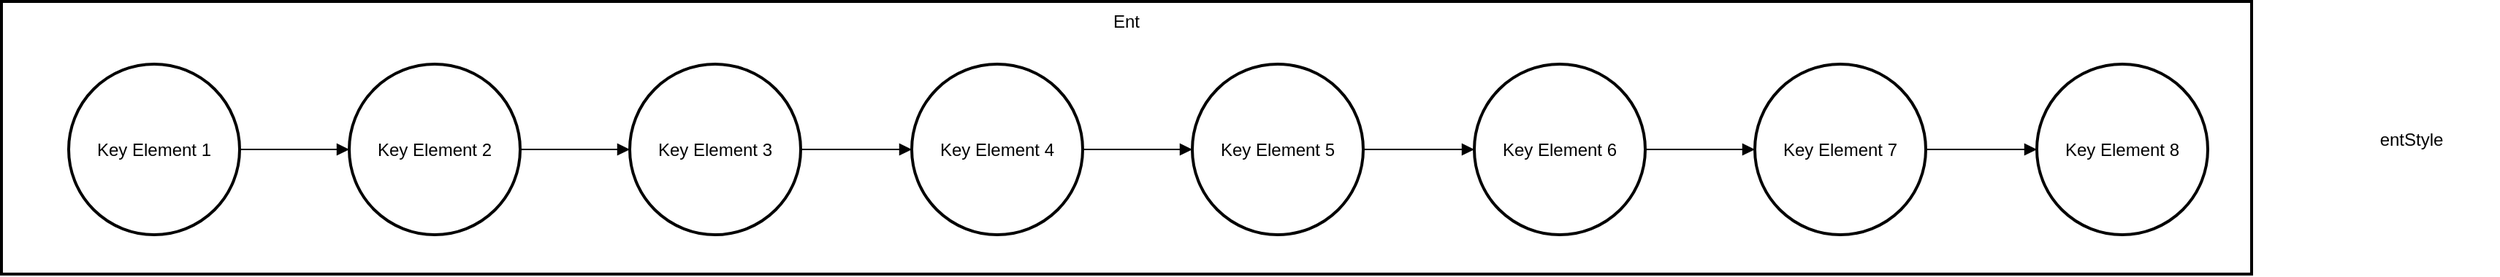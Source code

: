 <mxfile version="26.0.4">
  <diagram name="Page-1" id="adkGHpwnullXUvpxk3N-">
    <mxGraphModel>
      <root>
        <mxCell id="0" />
        <mxCell id="1" parent="0" />
        <mxCell id="2" value="Ent" style="whiteSpace=wrap;strokeWidth=2;verticalAlign=top;" vertex="1" parent="1">
          <mxGeometry x="8" y="8" width="1540" height="187" as="geometry" />
        </mxCell>
        <mxCell id="3" value="Key Element 1" style="ellipse;aspect=fixed;strokeWidth=2;whiteSpace=wrap;" vertex="1" parent="2">
          <mxGeometry x="46" y="43" width="117" height="117" as="geometry" />
        </mxCell>
        <mxCell id="4" value="Key Element 2" style="ellipse;aspect=fixed;strokeWidth=2;whiteSpace=wrap;" vertex="1" parent="2">
          <mxGeometry x="238" y="43" width="117" height="117" as="geometry" />
        </mxCell>
        <mxCell id="5" value="Key Element 3" style="ellipse;aspect=fixed;strokeWidth=2;whiteSpace=wrap;" vertex="1" parent="2">
          <mxGeometry x="430" y="43" width="117" height="117" as="geometry" />
        </mxCell>
        <mxCell id="6" value="Key Element 4" style="ellipse;aspect=fixed;strokeWidth=2;whiteSpace=wrap;" vertex="1" parent="2">
          <mxGeometry x="623" y="43" width="117" height="117" as="geometry" />
        </mxCell>
        <mxCell id="7" value="Key Element 5" style="ellipse;aspect=fixed;strokeWidth=2;whiteSpace=wrap;" vertex="1" parent="2">
          <mxGeometry x="815" y="43" width="117" height="117" as="geometry" />
        </mxCell>
        <mxCell id="8" value="Key Element 6" style="ellipse;aspect=fixed;strokeWidth=2;whiteSpace=wrap;" vertex="1" parent="2">
          <mxGeometry x="1008" y="43" width="117" height="117" as="geometry" />
        </mxCell>
        <mxCell id="9" value="Key Element 7" style="ellipse;aspect=fixed;strokeWidth=2;whiteSpace=wrap;" vertex="1" parent="2">
          <mxGeometry x="1200" y="43" width="117" height="117" as="geometry" />
        </mxCell>
        <mxCell id="10" value="Key Element 8" style="ellipse;aspect=fixed;strokeWidth=2;whiteSpace=wrap;" vertex="1" parent="2">
          <mxGeometry x="1393" y="43" width="117" height="117" as="geometry" />
        </mxCell>
        <mxCell id="11" value="" style="curved=1;startArrow=none;endArrow=block;exitX=1;exitY=0.5;entryX=0;entryY=0.5;" edge="1" parent="2" source="3" target="4">
          <mxGeometry relative="1" as="geometry">
            <Array as="points" />
          </mxGeometry>
        </mxCell>
        <mxCell id="12" value="" style="curved=1;startArrow=none;endArrow=block;exitX=1;exitY=0.5;entryX=0;entryY=0.5;" edge="1" parent="2" source="4" target="5">
          <mxGeometry relative="1" as="geometry">
            <Array as="points" />
          </mxGeometry>
        </mxCell>
        <mxCell id="13" value="" style="curved=1;startArrow=none;endArrow=block;exitX=1.01;exitY=0.5;entryX=0;entryY=0.5;" edge="1" parent="2" source="5" target="6">
          <mxGeometry relative="1" as="geometry">
            <Array as="points" />
          </mxGeometry>
        </mxCell>
        <mxCell id="14" value="" style="curved=1;startArrow=none;endArrow=block;exitX=1;exitY=0.5;entryX=0;entryY=0.5;" edge="1" parent="2" source="6" target="7">
          <mxGeometry relative="1" as="geometry">
            <Array as="points" />
          </mxGeometry>
        </mxCell>
        <mxCell id="15" value="" style="curved=1;startArrow=none;endArrow=block;exitX=1.01;exitY=0.5;entryX=0;entryY=0.5;" edge="1" parent="2" source="7" target="8">
          <mxGeometry relative="1" as="geometry">
            <Array as="points" />
          </mxGeometry>
        </mxCell>
        <mxCell id="16" value="" style="curved=1;startArrow=none;endArrow=block;exitX=1;exitY=0.5;entryX=0;entryY=0.5;" edge="1" parent="2" source="8" target="9">
          <mxGeometry relative="1" as="geometry">
            <Array as="points" />
          </mxGeometry>
        </mxCell>
        <mxCell id="17" value="" style="curved=1;startArrow=none;endArrow=block;exitX=1.01;exitY=0.5;entryX=0;entryY=0.5;" edge="1" parent="2" source="9" target="10">
          <mxGeometry relative="1" as="geometry">
            <Array as="points" />
          </mxGeometry>
        </mxCell>
        <mxCell id="18" value="entStyle" style="fillColor=none;strokeColor=none;" vertex="1" parent="1" overrideArrowHead="circle">
          <mxGeometry x="1598" y="75" width="119" height="54" as="geometry" />
        </mxCell>
      </root>
    </mxGraphModel>
  </diagram>
</mxfile>
